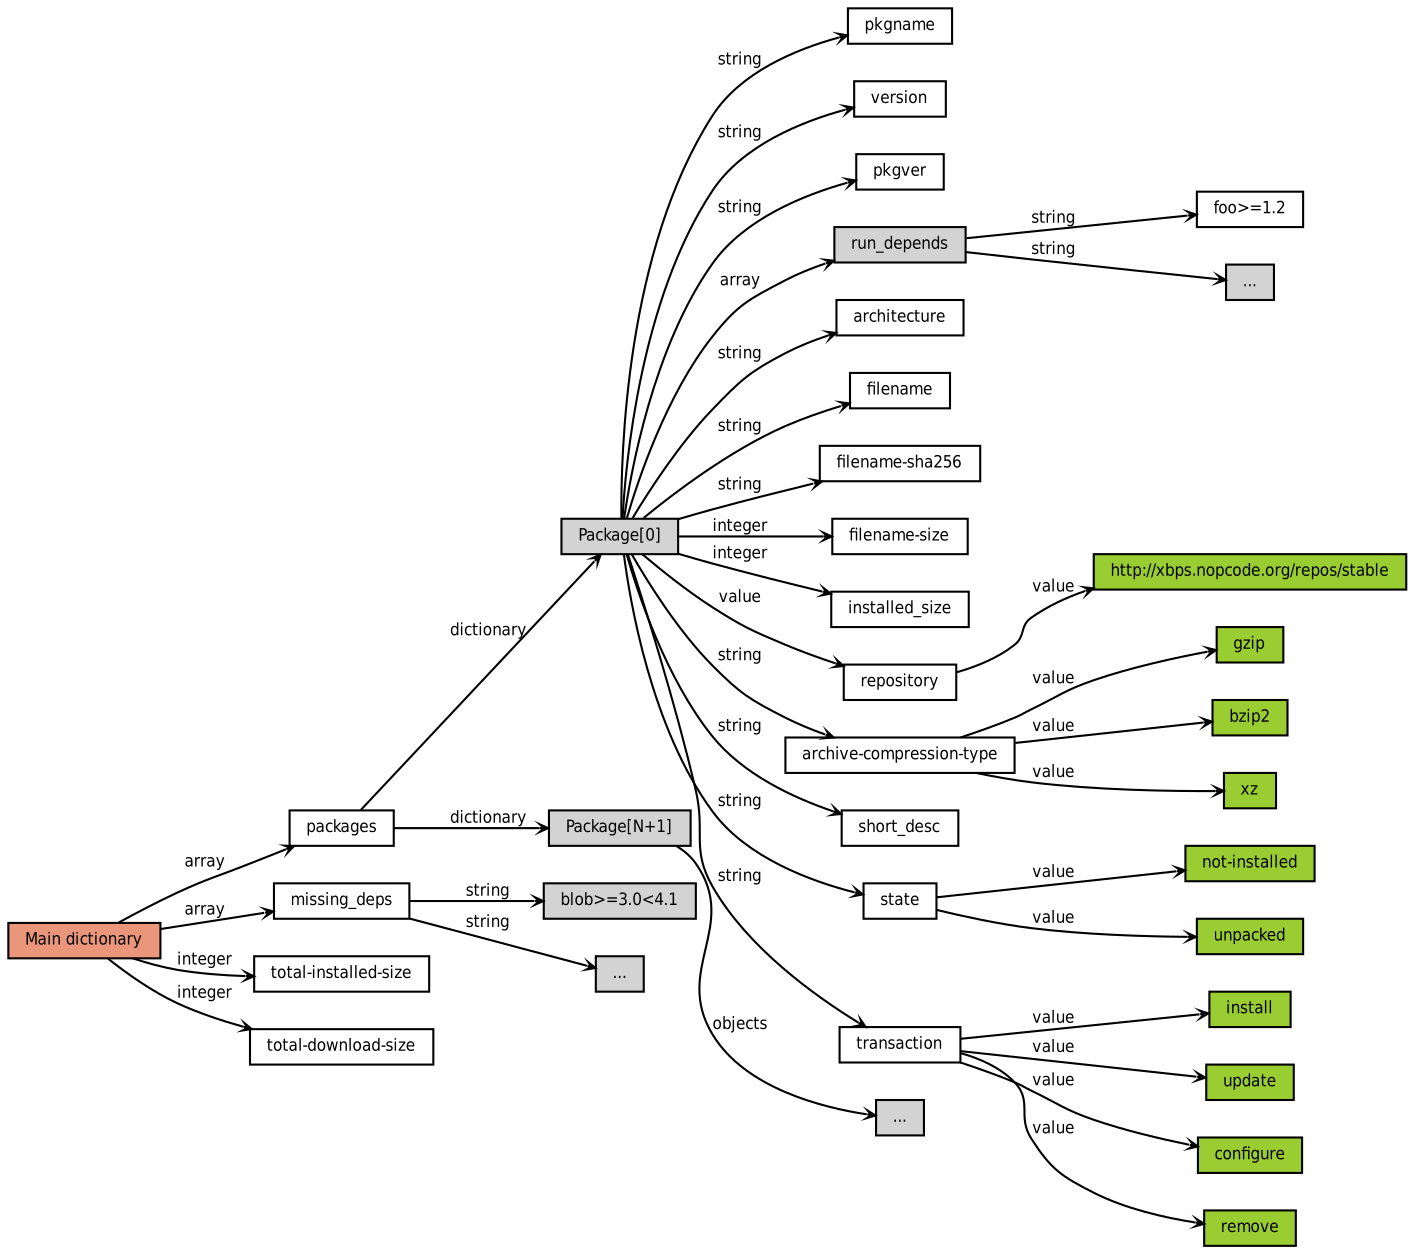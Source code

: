 digraph transaction_dictionary {
	graph [rankdir=LR,ranksep=".1"];
	edge [arrowhead="vee",arrowsize="0.40",fontname="DejaVuSansCondensed",fontsize="8"];
	node [shape=box,fontname="DejaVuSansCondensed",fontsize="8",height=".1",width=".1"];
	main -> packages [label="array"];
	main -> missing_deps [label="array"];
	missing_deps -> mdep1 [label="string"];
	missing_deps -> mdep2 [label="string"];
	mdep1 [style=filled,label="blob>=3.0<4.1"];
	mdep2 [style=filled,label="..."];
	main -> totalsize [label="integer"];
	main -> totaldlsize [label="integer"];
	main [style=filled,fillcolor="darksalmon",label="Main dictionary"];
	totalsize [label="total-installed-size"];
	totaldlsize [label="total-download-size"];
	packages -> dictionary [label="dictionary"];
	packages -> dictionary2 [label="dictionary"];
	dictionary [style=filled,label="Package[0]"];
	dictionary2 [style=filled,label="Package[N+1]"];
	dictionary2 -> dict2_objs [label="objects"];
	dict2_objs [style=filled,label="..."];
	dictionary -> pkgname [label="string"];
	dictionary -> version [label="string"];
	dictionary -> pkgver [label="string"];
	dictionary -> run_depends [label="array"];
	run_depends [style=filled];
	run_depends -> rundep1_string [label="string"];
	run_depends -> rundep2_string [label="string"];
	rundep1_string [label="foo>=1.2"];
	rundep2_string [style=filled,label="..."];
	dictionary -> architecture [label="string"];
	dictionary -> filename [label="string"];
	dictionary -> fnamesha256 [label="string"];
	fnamesha256 [label="filename-sha256"];
	dictionary -> fnamesize [label="integer"];
	fnamesize [label="filename-size"];
	dictionary -> instsize [label="integer"];
	instsize [label="installed_size"];
	dictionary -> repository [label="value"];
	repository -> repoval [label="value"];
	repoval [style=filled,fillcolor="yellowgreen",label="http://xbps.nopcode.org/repos/stable"];
	dictionary -> archive_comptype [label="string"];
	archive_comptype [label="archive-compression-type"];
	archive_comptype -> comptype_gz [label="value"];
	archive_comptype -> comptype_bz [label="value"];
	archive_comptype -> comptype_xz [label="value"];
	comptype_gz [style=filled,fillcolor="yellowgreen",label="gzip"];
	comptype_bz [style=filled,fillcolor="yellowgreen",label="bzip2"];
	comptype_xz [style=filled,fillcolor="yellowgreen",label="xz"];
	dictionary -> short_desc [label="string"];
	dictionary -> state [label="string"];
	state -> state_notinst [label="value"];
	state -> state_unpacked [label="value"];
	state_notinst [style=filled,fillcolor="yellowgreen",label="not-installed"];
	state_unpacked [style=filled,fillcolor="yellowgreen",label="unpacked"];
	dictionary -> transaction [label="string"];
	transaction [label="transaction"];
	transaction -> tract_inst [label="value"];
	transaction -> tract_up [label="value"];
	transaction -> tract_cf [label="value"];
	transaction -> tract_rm [label="value"];
	tract_inst [style=filled,fillcolor="yellowgreen",label="install"];
	tract_up [style=filled,fillcolor="yellowgreen",label="update"];
	tract_cf [style=filled,fillcolor="yellowgreen",label="configure"];
	tract_rm [style=filled,fillcolor="yellowgreen",label="remove"];
}
